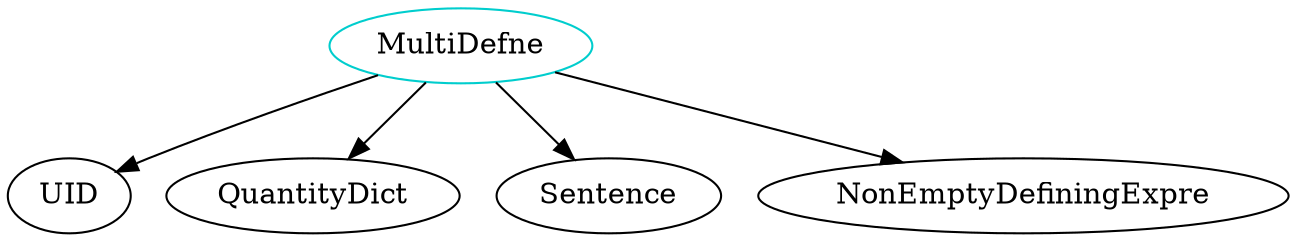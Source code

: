 digraph multidefne{
MultiDefne	[shape=oval, color=cyan3, label="MultiDefne"];
MultiDefne -> UID;
MultiDefne -> QuantityDict;
MultiDefne -> Sentence;
MultiDefne -> NonEmptyDefiningExpre;
}
